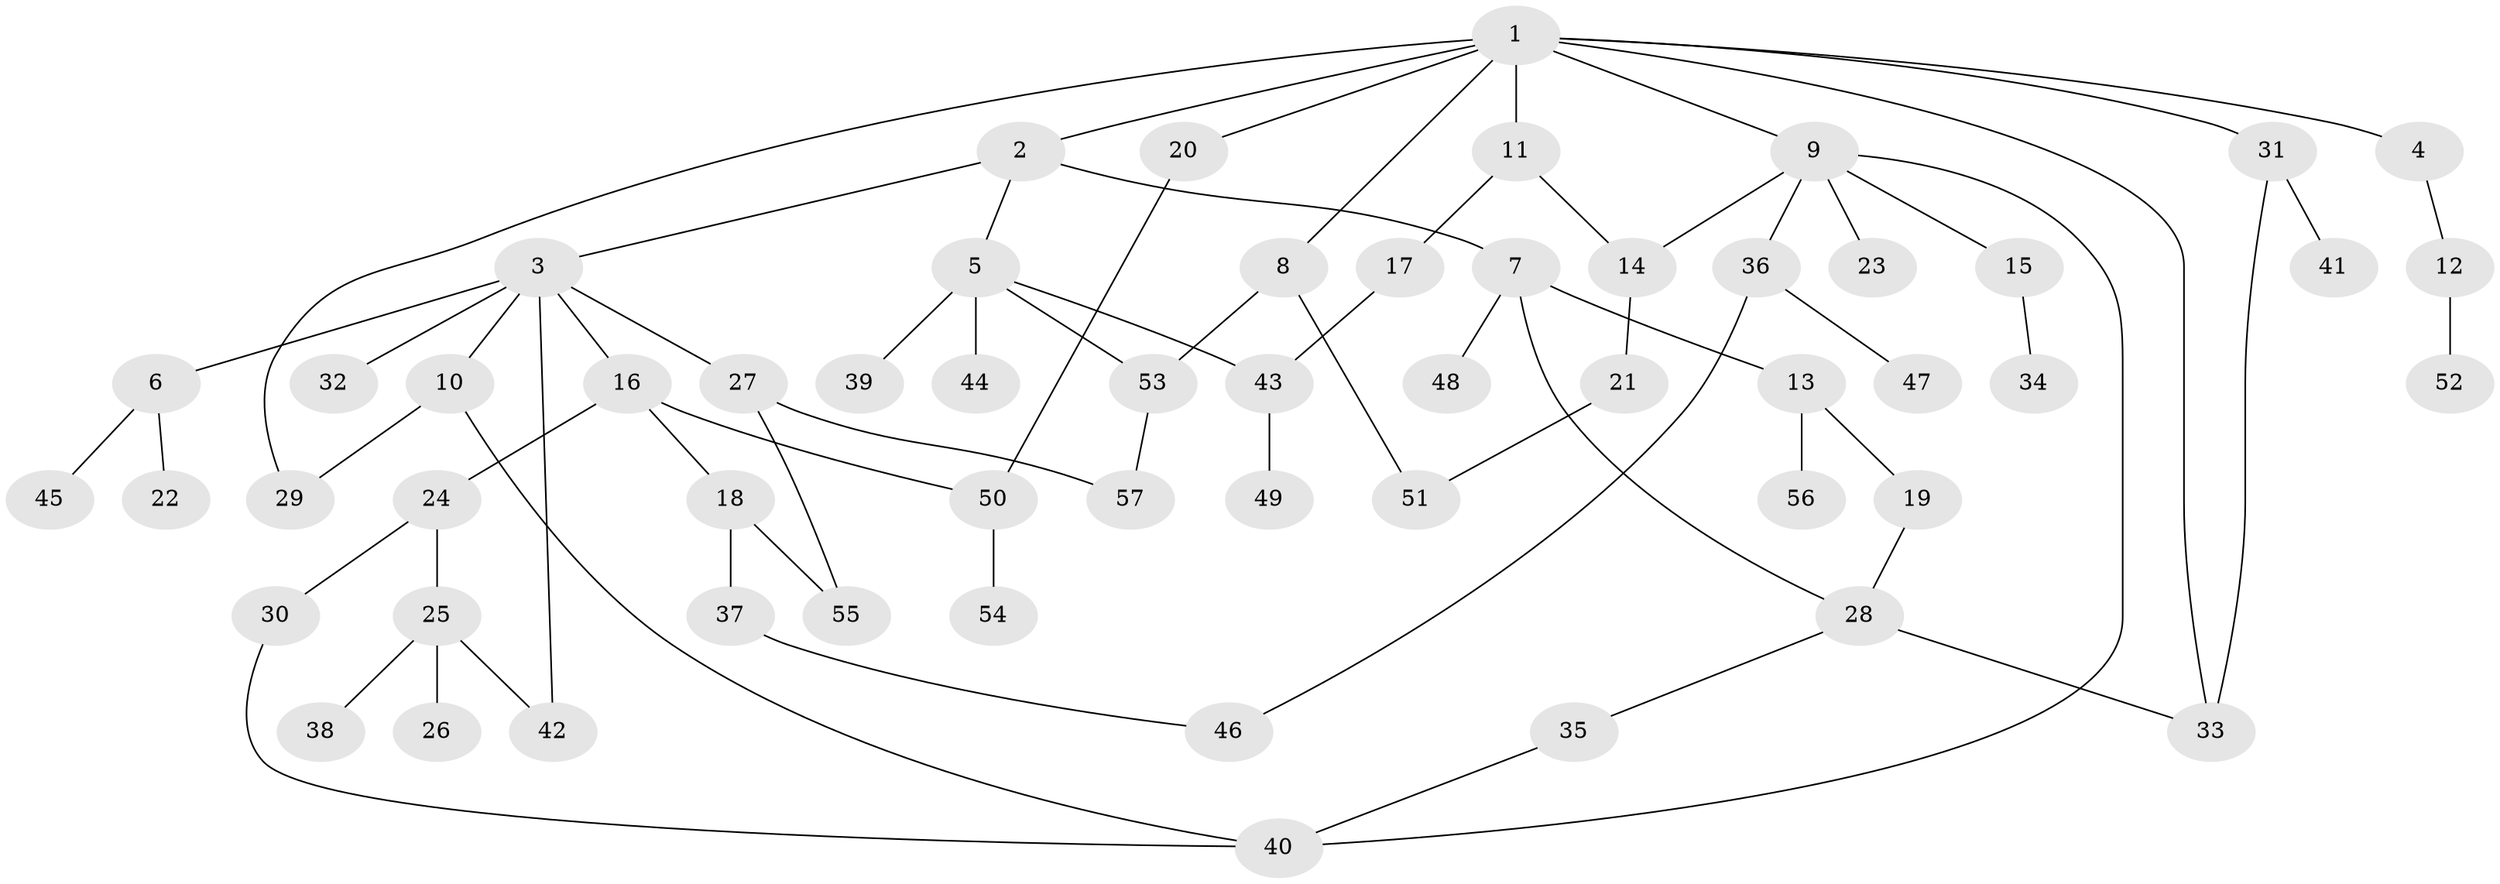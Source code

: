 // coarse degree distribution, {1: 0.7058823529411765, 3: 0.058823529411764705, 4: 0.11764705882352941, 2: 0.058823529411764705, 9: 0.058823529411764705}
// Generated by graph-tools (version 1.1) at 2025/45/03/04/25 21:45:01]
// undirected, 57 vertices, 72 edges
graph export_dot {
graph [start="1"]
  node [color=gray90,style=filled];
  1;
  2;
  3;
  4;
  5;
  6;
  7;
  8;
  9;
  10;
  11;
  12;
  13;
  14;
  15;
  16;
  17;
  18;
  19;
  20;
  21;
  22;
  23;
  24;
  25;
  26;
  27;
  28;
  29;
  30;
  31;
  32;
  33;
  34;
  35;
  36;
  37;
  38;
  39;
  40;
  41;
  42;
  43;
  44;
  45;
  46;
  47;
  48;
  49;
  50;
  51;
  52;
  53;
  54;
  55;
  56;
  57;
  1 -- 2;
  1 -- 4;
  1 -- 8;
  1 -- 9;
  1 -- 11;
  1 -- 20;
  1 -- 29;
  1 -- 31;
  1 -- 33;
  2 -- 3;
  2 -- 5;
  2 -- 7;
  3 -- 6;
  3 -- 10;
  3 -- 16;
  3 -- 27;
  3 -- 32;
  3 -- 42;
  4 -- 12;
  5 -- 39;
  5 -- 44;
  5 -- 53;
  5 -- 43;
  6 -- 22;
  6 -- 45;
  7 -- 13;
  7 -- 28;
  7 -- 48;
  8 -- 51;
  8 -- 53;
  9 -- 14;
  9 -- 15;
  9 -- 23;
  9 -- 36;
  9 -- 40;
  10 -- 40;
  10 -- 29;
  11 -- 17;
  11 -- 14;
  12 -- 52;
  13 -- 19;
  13 -- 56;
  14 -- 21;
  15 -- 34;
  16 -- 18;
  16 -- 24;
  16 -- 50;
  17 -- 43;
  18 -- 37;
  18 -- 55;
  19 -- 28;
  20 -- 50;
  21 -- 51;
  24 -- 25;
  24 -- 30;
  25 -- 26;
  25 -- 38;
  25 -- 42;
  27 -- 55;
  27 -- 57;
  28 -- 35;
  28 -- 33;
  30 -- 40;
  31 -- 33;
  31 -- 41;
  35 -- 40;
  36 -- 47;
  36 -- 46;
  37 -- 46;
  43 -- 49;
  50 -- 54;
  53 -- 57;
}
